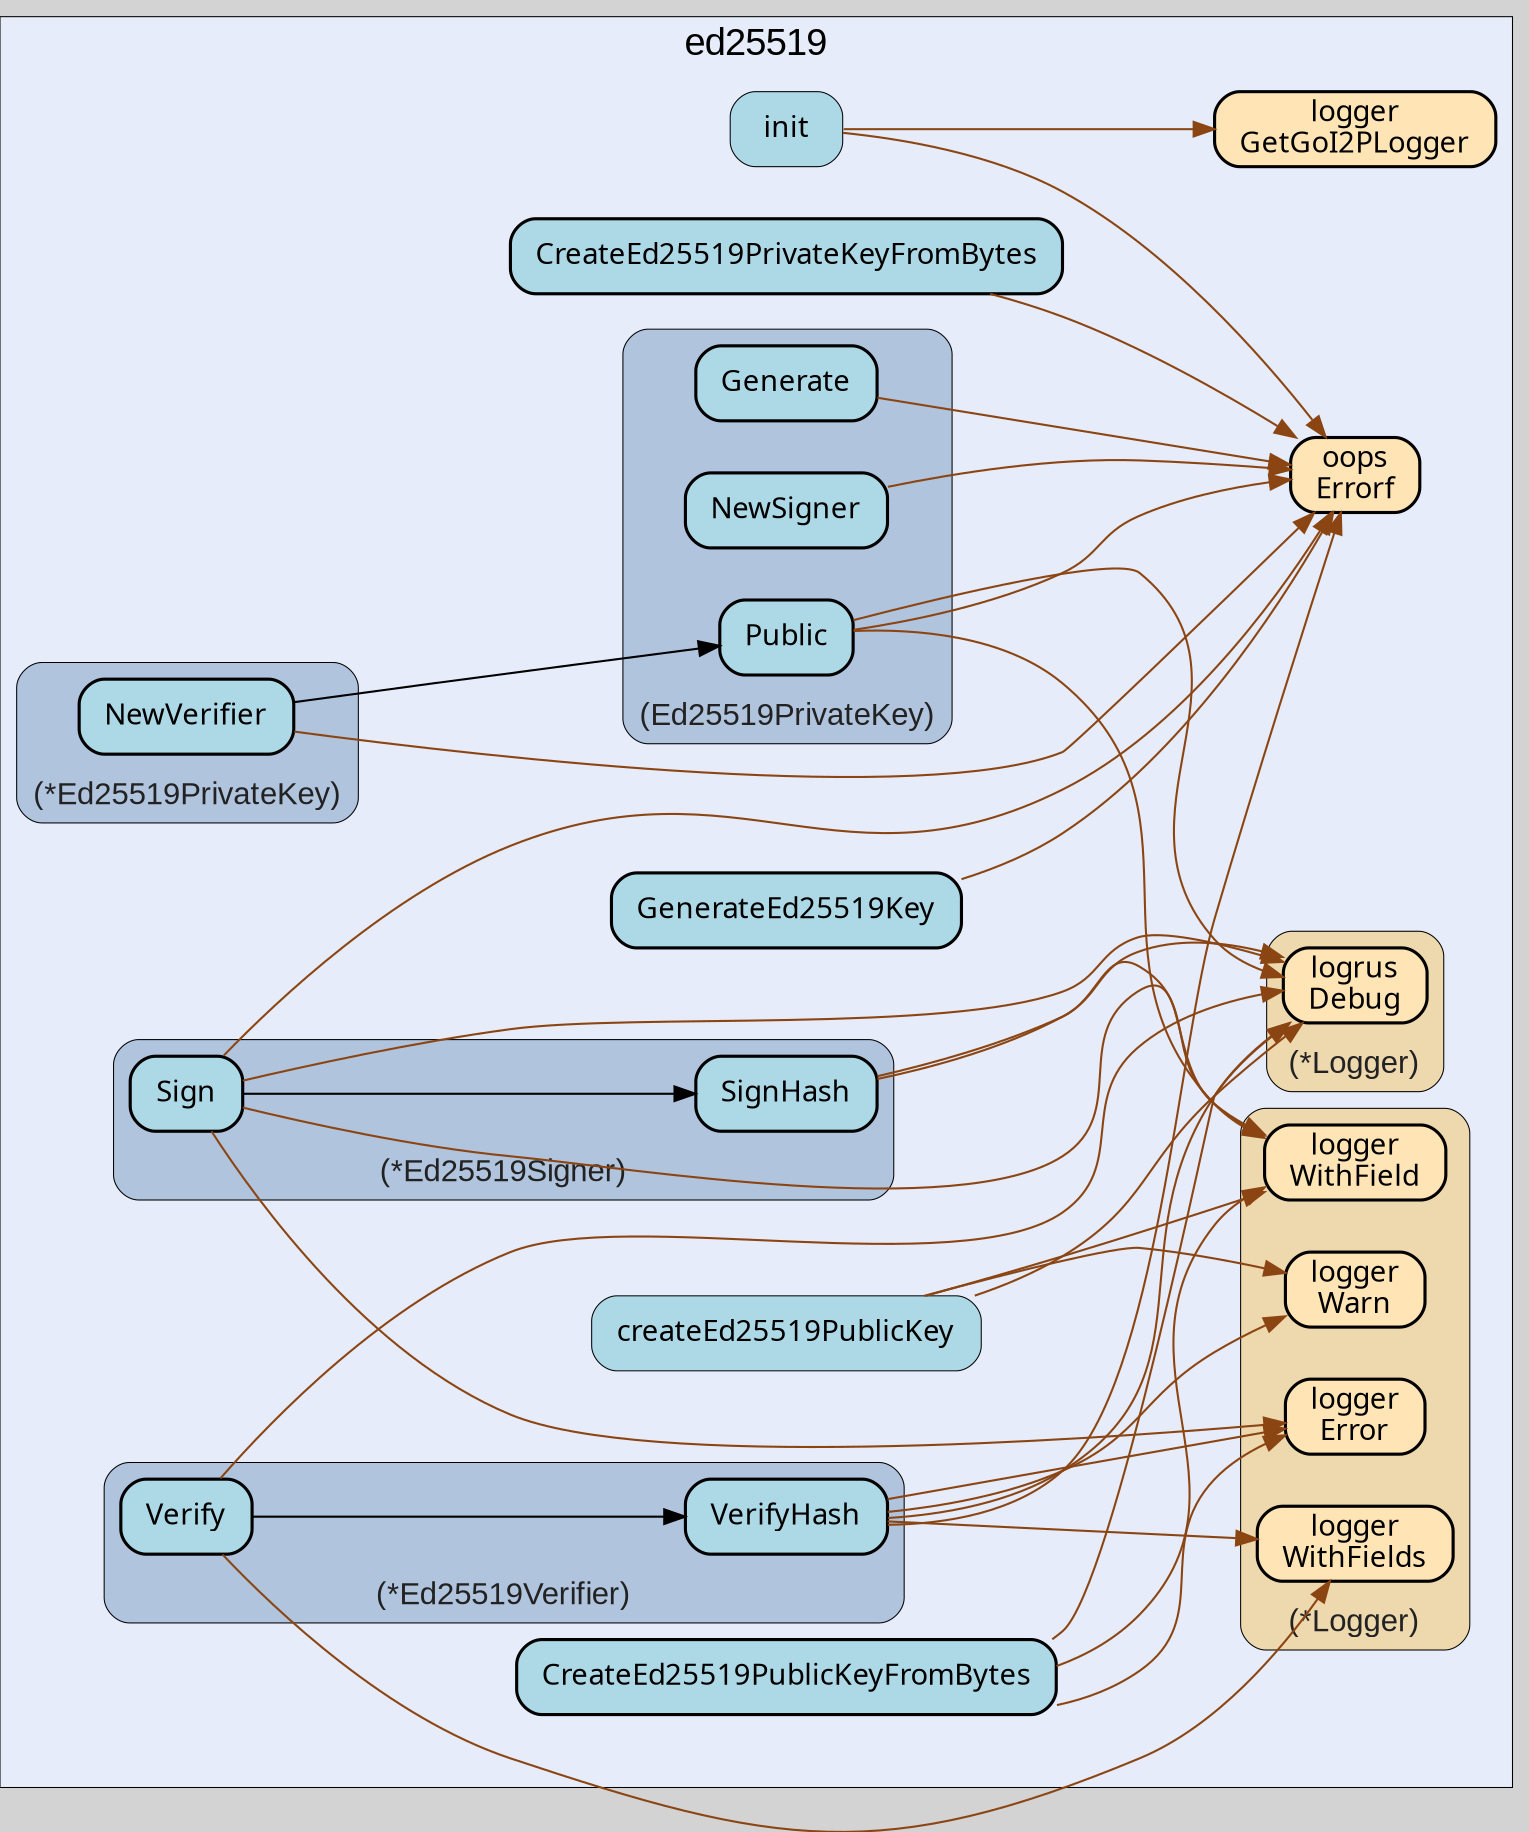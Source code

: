 digraph gocallvis {
    label="";
    labeljust="l";
    fontname="Arial";
    fontsize="14";
    rankdir="LR";
    bgcolor="lightgray";
    style="solid";
    penwidth="0.5";
    pad="0.0";
    nodesep="0.35";

    node [shape="box" style="filled,rounded" fillcolor="honeydew" fontname="Verdana" penwidth="1.0" margin="0.16,0.0"];
    edge [minlen="2"]

    subgraph "cluster_focus" {
        bgcolor="#e6ecfa";
label="ed25519";
labelloc="t";
labeljust="c";
fontsize="18";
        
        "github.com/samber/oops.Errorf" [ fillcolor="moccasin" label="oops\nErrorf" penwidth="1.5" tooltip="github.com/samber/oops.Errorf | defined in oops.go:34" ]
        "github.com/go-i2p/crypto/ed25519.CreateEd25519PrivateKeyFromBytes" [ fillcolor="lightblue" label="CreateEd25519PrivateKeyFromBytes" penwidth="1.5" tooltip="github.com/go-i2p/crypto/ed25519.CreateEd25519PrivateKeyFromBytes | defined in ed25519_private_key.go:106\nat ed25519_private_key.go:109: calling [github.com/samber/oops.Errorf]" ]
        "github.com/go-i2p/crypto/ed25519.init" [ penwidth="0.5" tooltip="github.com/go-i2p/crypto/ed25519.init | defined in .:0\nat constants.go:11: calling [github.com/go-i2p/logger.GetGoI2PLogger]\nat constants.go:17: calling [github.com/samber/oops.Errorf]" fillcolor="lightblue" label="init" ]
        "github.com/go-i2p/logger.GetGoI2PLogger" [ fillcolor="moccasin" label="logger\nGetGoI2PLogger" penwidth="1.5" tooltip="github.com/go-i2p/logger.GetGoI2PLogger | defined in log.go:120" ]
        "github.com/go-i2p/crypto/ed25519.GenerateEd25519Key" [ fillcolor="lightblue" label="GenerateEd25519Key" penwidth="1.5" tooltip="github.com/go-i2p/crypto/ed25519.GenerateEd25519Key | defined in utils.go:18\nat utils.go:22: calling [github.com/samber/oops.Errorf]" ]
        "github.com/go-i2p/crypto/ed25519.CreateEd25519PublicKeyFromBytes" [ fillcolor="lightblue" label="CreateEd25519PublicKeyFromBytes" penwidth="1.5" tooltip="github.com/go-i2p/crypto/ed25519.CreateEd25519PublicKeyFromBytes | defined in ed25519_public_key.go:66\nat ed25519_public_key.go:71: calling [(*github.com/go-i2p/logger.Logger).Error]\nat ed25519_public_key.go:67: calling [(*github.com/sirupsen/logrus.Logger).Debug]\nat ed25519_public_key.go:77: calling [(*github.com/sirupsen/logrus.Logger).Debug]\nat ed25519_public_key.go:67: calling [(*github.com/go-i2p/logger.Logger).WithField]\nat ed25519_public_key.go:71: calling [(*github.com/go-i2p/logger.Logger).WithField]" ]
        "github.com/go-i2p/crypto/ed25519.createEd25519PublicKey" [ tooltip="github.com/go-i2p/crypto/ed25519.createEd25519PublicKey | defined in ed25519_public_key.go:49\nat ed25519_public_key.go:50: calling [(*github.com/go-i2p/logger.Logger).WithField]\nat ed25519_public_key.go:50: calling [(*github.com/sirupsen/logrus.Logger).Debug]\nat ed25519_public_key.go:56: calling [(*github.com/sirupsen/logrus.Logger).Debug]\nat ed25519_public_key.go:58: calling [(*github.com/go-i2p/logger.Logger).Warn]" fillcolor="lightblue" label="createEd25519PublicKey" penwidth="0.5" ]
        
        subgraph "cluster_*github.com/go-i2p/crypto/ed25519.Ed25519PrivateKey" {
        penwidth="0.5";
fontsize="15";
fontcolor="#222222";
style="rounded,filled";
fillcolor="lightsteelblue";
labelloc="b";
label="(*Ed25519PrivateKey)";
tooltip="type: *github.com/go-i2p/crypto/ed25519.Ed25519PrivateKey";
        
        "(*github.com/go-i2p/crypto/ed25519.Ed25519PrivateKey).NewVerifier" [ fillcolor="lightblue" label="NewVerifier" penwidth="1.5" tooltip="(*github.com/go-i2p/crypto/ed25519.Ed25519PrivateKey).NewVerifier | defined in ed25519_private_key.go:20\nat ed25519_private_key.go:25: calling [(github.com/go-i2p/crypto/ed25519.Ed25519PrivateKey).Public]\nat ed25519_private_key.go:23: calling [github.com/samber/oops.Errorf]\nat ed25519_private_key.go:27: calling [github.com/samber/oops.Errorf]" ]
        
    }

        subgraph "cluster_*github.com/go-i2p/crypto/ed25519.Ed25519Signer" {
        fontsize="15";
fontcolor="#222222";
style="rounded,filled";
label="(*Ed25519Signer)";
tooltip="type: *github.com/go-i2p/crypto/ed25519.Ed25519Signer";
penwidth="0.5";
labelloc="b";
fillcolor="lightsteelblue";
        
        "(*github.com/go-i2p/crypto/ed25519.Ed25519Signer).Sign" [ label="Sign" penwidth="1.5" tooltip="(*github.com/go-i2p/crypto/ed25519.Ed25519Signer).Sign | defined in ed25519_signer.go:20\nat ed25519_signer.go:26: calling [github.com/samber/oops.Errorf]\nat ed25519_signer.go:31: calling [(*github.com/go-i2p/crypto/ed25519.Ed25519Signer).SignHash]\nat ed25519_signer.go:21: calling [(*github.com/go-i2p/logger.Logger).WithField]\nat ed25519_signer.go:21: calling [(*github.com/sirupsen/logrus.Logger).Debug]\nat ed25519_signer.go:25: calling [(*github.com/go-i2p/logger.Logger).Error]" fillcolor="lightblue" ]
        "(*github.com/go-i2p/crypto/ed25519.Ed25519Signer).SignHash" [ fillcolor="lightblue" label="SignHash" penwidth="1.5" tooltip="(*github.com/go-i2p/crypto/ed25519.Ed25519Signer).SignHash | defined in ed25519_signer.go:38\nat ed25519_signer.go:39: calling [(*github.com/go-i2p/logger.Logger).WithField]\nat ed25519_signer.go:42: calling [(*github.com/go-i2p/logger.Logger).WithField]\nat ed25519_signer.go:39: calling [(*github.com/sirupsen/logrus.Logger).Debug]\nat ed25519_signer.go:42: calling [(*github.com/sirupsen/logrus.Logger).Debug]" ]
        
    }

        subgraph "cluster_*github.com/go-i2p/crypto/ed25519.Ed25519Verifier" {
        fillcolor="lightsteelblue";
fontsize="15";
fontcolor="#222222";
labelloc="b";
label="(*Ed25519Verifier)";
tooltip="type: *github.com/go-i2p/crypto/ed25519.Ed25519Verifier";
penwidth="0.5";
style="rounded,filled";
        
        "(*github.com/go-i2p/crypto/ed25519.Ed25519Verifier).Verify" [ tooltip="(*github.com/go-i2p/crypto/ed25519.Ed25519Verifier).Verify | defined in ed25519_verifier.go:55\nat ed25519_verifier.go:63: calling [(*github.com/go-i2p/crypto/ed25519.Ed25519Verifier).VerifyHash]\nat ed25519_verifier.go:56: calling [(*github.com/go-i2p/logger.Logger).WithFields]\nat ed25519_verifier.go:59: calling [(*github.com/sirupsen/logrus.Logger).Debug]" fillcolor="lightblue" label="Verify" penwidth="1.5" ]
        "(*github.com/go-i2p/crypto/ed25519.Ed25519Verifier).VerifyHash" [ tooltip="(*github.com/go-i2p/crypto/ed25519.Ed25519Verifier).VerifyHash | defined in ed25519_verifier.go:22\nat ed25519_verifier.go:23: calling [(*github.com/go-i2p/logger.Logger).WithFields]\nat ed25519_verifier.go:30: calling [(*github.com/go-i2p/logger.Logger).Error]\nat ed25519_verifier.go:36: calling [(*github.com/go-i2p/logger.Logger).Error]\nat ed25519_verifier.go:26: calling [(*github.com/sirupsen/logrus.Logger).Debug]\nat ed25519_verifier.go:47: calling [(*github.com/sirupsen/logrus.Logger).Debug]\nat ed25519_verifier.go:37: calling [github.com/samber/oops.Errorf]\nat ed25519_verifier.go:45: calling [github.com/samber/oops.Errorf]\nat ed25519_verifier.go:44: calling [(*github.com/go-i2p/logger.Logger).Warn]" fillcolor="lightblue" label="VerifyHash" penwidth="1.5" ]
        
    }

        subgraph "cluster_*github.com/go-i2p/logger.Logger" {
        style="rounded,filled";
fillcolor="wheat2";
label="(*Logger)";
tooltip="type: *github.com/go-i2p/logger.Logger";
penwidth="0.5";
fontsize="15";
fontcolor="#222222";
labelloc="b";
        
        "(*github.com/go-i2p/logger.Logger).WithFields" [ fillcolor="moccasin" label="logger\nWithFields" penwidth="1.5" tooltip="(*github.com/go-i2p/logger.Logger).WithFields | defined in log.go:60" ]
        "(*github.com/go-i2p/logger.Logger).Error" [ label="logger\nError" penwidth="1.5" tooltip="(*github.com/go-i2p/logger.Logger).Error | defined in log.go:42" fillcolor="moccasin" ]
        "(*github.com/go-i2p/logger.Logger).Warn" [ fillcolor="moccasin" label="logger\nWarn" penwidth="1.5" tooltip="(*github.com/go-i2p/logger.Logger).Warn | defined in log.go:30" ]
        "(*github.com/go-i2p/logger.Logger).WithField" [ fillcolor="moccasin" label="logger\nWithField" penwidth="1.5" tooltip="(*github.com/go-i2p/logger.Logger).WithField | defined in log.go:54" ]
        
    }

        subgraph "cluster_*github.com/sirupsen/logrus.Logger" {
        fontsize="15";
fontcolor="#222222";
labelloc="b";
style="rounded,filled";
fillcolor="wheat2";
label="(*Logger)";
tooltip="type: *github.com/sirupsen/logrus.Logger";
penwidth="0.5";
        
        "(*github.com/sirupsen/logrus.Logger).Debug" [ fillcolor="moccasin" label="logrus\nDebug" penwidth="1.5" tooltip="(*github.com/sirupsen/logrus.Logger).Debug | defined in logger.go:221" ]
        
    }

        subgraph "cluster_github.com/go-i2p/crypto/ed25519.Ed25519PrivateKey" {
        tooltip="type: github.com/go-i2p/crypto/ed25519.Ed25519PrivateKey";
penwidth="0.5";
labelloc="b";
fillcolor="lightsteelblue";
label="(Ed25519PrivateKey)";
fontsize="15";
fontcolor="#222222";
style="rounded,filled";
        
        "(github.com/go-i2p/crypto/ed25519.Ed25519PrivateKey).Generate" [ penwidth="1.5" tooltip="(github.com/go-i2p/crypto/ed25519.Ed25519PrivateKey).Generate | defined in ed25519_private_key.go:74\nat ed25519_private_key.go:77: calling [github.com/samber/oops.Errorf]" fillcolor="lightblue" label="Generate" ]
        "(github.com/go-i2p/crypto/ed25519.Ed25519PrivateKey).Public" [ fillcolor="lightblue" label="Public" penwidth="1.5" tooltip="(github.com/go-i2p/crypto/ed25519.Ed25519PrivateKey).Public | defined in ed25519_private_key.go:89\nat ed25519_private_key.go:93: calling [github.com/samber/oops.Errorf]\nat ed25519_private_key.go:90: calling [(*github.com/go-i2p/logger.Logger).WithField]\nat ed25519_private_key.go:99: calling [(*github.com/go-i2p/logger.Logger).WithField]\nat ed25519_private_key.go:90: calling [(*github.com/sirupsen/logrus.Logger).Debug]\nat ed25519_private_key.go:99: calling [(*github.com/sirupsen/logrus.Logger).Debug]" ]
        "(github.com/go-i2p/crypto/ed25519.Ed25519PrivateKey).NewSigner" [ label="NewSigner" penwidth="1.5" tooltip="(github.com/go-i2p/crypto/ed25519.Ed25519PrivateKey).NewSigner | defined in ed25519_private_key.go:56\nat ed25519_private_key.go:59: calling [github.com/samber/oops.Errorf]" fillcolor="lightblue" ]
        
    }

    }

    "github.com/go-i2p/crypto/ed25519.GenerateEd25519Key" -> "github.com/samber/oops.Errorf" [ color="saddlebrown" tooltip="at utils.go:22: calling [github.com/samber/oops.Errorf]" ]
    "github.com/go-i2p/crypto/ed25519.CreateEd25519PublicKeyFromBytes" -> "(*github.com/go-i2p/logger.Logger).Error" [ color="saddlebrown" tooltip="at ed25519_public_key.go:71: calling [(*github.com/go-i2p/logger.Logger).Error]" ]
    "(*github.com/go-i2p/crypto/ed25519.Ed25519Verifier).VerifyHash" -> "(*github.com/go-i2p/logger.Logger).WithFields" [ color="saddlebrown" tooltip="at ed25519_verifier.go:23: calling [(*github.com/go-i2p/logger.Logger).WithFields]" ]
    "(*github.com/go-i2p/crypto/ed25519.Ed25519Signer).Sign" -> "github.com/samber/oops.Errorf" [ tooltip="at ed25519_signer.go:26: calling [github.com/samber/oops.Errorf]" color="saddlebrown" ]
    "(*github.com/go-i2p/crypto/ed25519.Ed25519PrivateKey).NewVerifier" -> "(github.com/go-i2p/crypto/ed25519.Ed25519PrivateKey).Public" [ tooltip="at ed25519_private_key.go:25: calling [(github.com/go-i2p/crypto/ed25519.Ed25519PrivateKey).Public]" ]
    "github.com/go-i2p/crypto/ed25519.createEd25519PublicKey" -> "(*github.com/go-i2p/logger.Logger).WithField" [ color="saddlebrown" tooltip="at ed25519_public_key.go:50: calling [(*github.com/go-i2p/logger.Logger).WithField]" ]
    "github.com/go-i2p/crypto/ed25519.createEd25519PublicKey" -> "(*github.com/sirupsen/logrus.Logger).Debug" [ color="saddlebrown" tooltip="at ed25519_public_key.go:50: calling [(*github.com/sirupsen/logrus.Logger).Debug]\nat ed25519_public_key.go:56: calling [(*github.com/sirupsen/logrus.Logger).Debug]" ]
    "(*github.com/go-i2p/crypto/ed25519.Ed25519Verifier).Verify" -> "(*github.com/go-i2p/crypto/ed25519.Ed25519Verifier).VerifyHash" [ tooltip="at ed25519_verifier.go:63: calling [(*github.com/go-i2p/crypto/ed25519.Ed25519Verifier).VerifyHash]" ]
    "(github.com/go-i2p/crypto/ed25519.Ed25519PrivateKey).Generate" -> "github.com/samber/oops.Errorf" [ color="saddlebrown" tooltip="at ed25519_private_key.go:77: calling [github.com/samber/oops.Errorf]" ]
    "github.com/go-i2p/crypto/ed25519.CreateEd25519PrivateKeyFromBytes" -> "github.com/samber/oops.Errorf" [ color="saddlebrown" tooltip="at ed25519_private_key.go:109: calling [github.com/samber/oops.Errorf]" ]
    "(*github.com/go-i2p/crypto/ed25519.Ed25519Signer).Sign" -> "(*github.com/go-i2p/crypto/ed25519.Ed25519Signer).SignHash" [ tooltip="at ed25519_signer.go:31: calling [(*github.com/go-i2p/crypto/ed25519.Ed25519Signer).SignHash]" ]
    "(*github.com/go-i2p/crypto/ed25519.Ed25519Verifier).Verify" -> "(*github.com/go-i2p/logger.Logger).WithFields" [ color="saddlebrown" tooltip="at ed25519_verifier.go:56: calling [(*github.com/go-i2p/logger.Logger).WithFields]" ]
    "(*github.com/go-i2p/crypto/ed25519.Ed25519Signer).SignHash" -> "(*github.com/go-i2p/logger.Logger).WithField" [ color="saddlebrown" tooltip="at ed25519_signer.go:39: calling [(*github.com/go-i2p/logger.Logger).WithField]\nat ed25519_signer.go:42: calling [(*github.com/go-i2p/logger.Logger).WithField]" ]
    "(*github.com/go-i2p/crypto/ed25519.Ed25519Signer).SignHash" -> "(*github.com/sirupsen/logrus.Logger).Debug" [ color="saddlebrown" tooltip="at ed25519_signer.go:39: calling [(*github.com/sirupsen/logrus.Logger).Debug]\nat ed25519_signer.go:42: calling [(*github.com/sirupsen/logrus.Logger).Debug]" ]
    "(github.com/go-i2p/crypto/ed25519.Ed25519PrivateKey).Public" -> "github.com/samber/oops.Errorf" [ color="saddlebrown" tooltip="at ed25519_private_key.go:93: calling [github.com/samber/oops.Errorf]" ]
    "github.com/go-i2p/crypto/ed25519.init" -> "github.com/go-i2p/logger.GetGoI2PLogger" [ color="saddlebrown" tooltip="at constants.go:11: calling [github.com/go-i2p/logger.GetGoI2PLogger]" ]
    "(*github.com/go-i2p/crypto/ed25519.Ed25519Verifier).VerifyHash" -> "(*github.com/go-i2p/logger.Logger).Error" [ tooltip="at ed25519_verifier.go:30: calling [(*github.com/go-i2p/logger.Logger).Error]\nat ed25519_verifier.go:36: calling [(*github.com/go-i2p/logger.Logger).Error]" color="saddlebrown" ]
    "(*github.com/go-i2p/crypto/ed25519.Ed25519Signer).Sign" -> "(*github.com/go-i2p/logger.Logger).WithField" [ color="saddlebrown" tooltip="at ed25519_signer.go:21: calling [(*github.com/go-i2p/logger.Logger).WithField]" ]
    "(github.com/go-i2p/crypto/ed25519.Ed25519PrivateKey).NewSigner" -> "github.com/samber/oops.Errorf" [ tooltip="at ed25519_private_key.go:59: calling [github.com/samber/oops.Errorf]" color="saddlebrown" ]
    "github.com/go-i2p/crypto/ed25519.createEd25519PublicKey" -> "(*github.com/go-i2p/logger.Logger).Warn" [ color="saddlebrown" tooltip="at ed25519_public_key.go:58: calling [(*github.com/go-i2p/logger.Logger).Warn]" ]
    "(*github.com/go-i2p/crypto/ed25519.Ed25519Verifier).Verify" -> "(*github.com/sirupsen/logrus.Logger).Debug" [ color="saddlebrown" tooltip="at ed25519_verifier.go:59: calling [(*github.com/sirupsen/logrus.Logger).Debug]" ]
    "github.com/go-i2p/crypto/ed25519.CreateEd25519PublicKeyFromBytes" -> "(*github.com/sirupsen/logrus.Logger).Debug" [ tooltip="at ed25519_public_key.go:67: calling [(*github.com/sirupsen/logrus.Logger).Debug]\nat ed25519_public_key.go:77: calling [(*github.com/sirupsen/logrus.Logger).Debug]" color="saddlebrown" ]
    "(*github.com/go-i2p/crypto/ed25519.Ed25519Signer).Sign" -> "(*github.com/sirupsen/logrus.Logger).Debug" [ color="saddlebrown" tooltip="at ed25519_signer.go:21: calling [(*github.com/sirupsen/logrus.Logger).Debug]" ]
    "(*github.com/go-i2p/crypto/ed25519.Ed25519Signer).Sign" -> "(*github.com/go-i2p/logger.Logger).Error" [ tooltip="at ed25519_signer.go:25: calling [(*github.com/go-i2p/logger.Logger).Error]" color="saddlebrown" ]
    "(*github.com/go-i2p/crypto/ed25519.Ed25519Verifier).VerifyHash" -> "(*github.com/sirupsen/logrus.Logger).Debug" [ color="saddlebrown" tooltip="at ed25519_verifier.go:26: calling [(*github.com/sirupsen/logrus.Logger).Debug]\nat ed25519_verifier.go:47: calling [(*github.com/sirupsen/logrus.Logger).Debug]" ]
    "(*github.com/go-i2p/crypto/ed25519.Ed25519PrivateKey).NewVerifier" -> "github.com/samber/oops.Errorf" [ color="saddlebrown" tooltip="at ed25519_private_key.go:23: calling [github.com/samber/oops.Errorf]\nat ed25519_private_key.go:27: calling [github.com/samber/oops.Errorf]" ]
    "github.com/go-i2p/crypto/ed25519.CreateEd25519PublicKeyFromBytes" -> "(*github.com/go-i2p/logger.Logger).WithField" [ color="saddlebrown" tooltip="at ed25519_public_key.go:67: calling [(*github.com/go-i2p/logger.Logger).WithField]\nat ed25519_public_key.go:71: calling [(*github.com/go-i2p/logger.Logger).WithField]" ]
    "(github.com/go-i2p/crypto/ed25519.Ed25519PrivateKey).Public" -> "(*github.com/go-i2p/logger.Logger).WithField" [ color="saddlebrown" tooltip="at ed25519_private_key.go:90: calling [(*github.com/go-i2p/logger.Logger).WithField]\nat ed25519_private_key.go:99: calling [(*github.com/go-i2p/logger.Logger).WithField]" ]
    "github.com/go-i2p/crypto/ed25519.init" -> "github.com/samber/oops.Errorf" [ color="saddlebrown" tooltip="at constants.go:17: calling [github.com/samber/oops.Errorf]" ]
    "(*github.com/go-i2p/crypto/ed25519.Ed25519Verifier).VerifyHash" -> "github.com/samber/oops.Errorf" [ color="saddlebrown" tooltip="at ed25519_verifier.go:37: calling [github.com/samber/oops.Errorf]\nat ed25519_verifier.go:45: calling [github.com/samber/oops.Errorf]" ]
    "(*github.com/go-i2p/crypto/ed25519.Ed25519Verifier).VerifyHash" -> "(*github.com/go-i2p/logger.Logger).Warn" [ tooltip="at ed25519_verifier.go:44: calling [(*github.com/go-i2p/logger.Logger).Warn]" color="saddlebrown" ]
    "(github.com/go-i2p/crypto/ed25519.Ed25519PrivateKey).Public" -> "(*github.com/sirupsen/logrus.Logger).Debug" [ color="saddlebrown" tooltip="at ed25519_private_key.go:90: calling [(*github.com/sirupsen/logrus.Logger).Debug]\nat ed25519_private_key.go:99: calling [(*github.com/sirupsen/logrus.Logger).Debug]" ]
}
